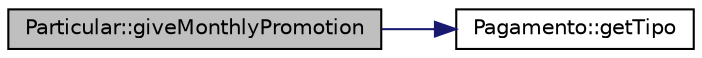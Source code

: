 digraph "Particular::giveMonthlyPromotion"
{
  edge [fontname="Helvetica",fontsize="10",labelfontname="Helvetica",labelfontsize="10"];
  node [fontname="Helvetica",fontsize="10",shape=record];
  rankdir="LR";
  Node2 [label="Particular::giveMonthlyPromotion",height=0.2,width=0.4,color="black", fillcolor="grey75", style="filled", fontcolor="black"];
  Node2 -> Node3 [color="midnightblue",fontsize="10",style="solid",fontname="Helvetica"];
  Node3 [label="Pagamento::getTipo",height=0.2,width=0.4,color="black", fillcolor="white", style="filled",URL="$class_pagamento.html#a37e269bb02697d8c10cc9a60571c4bea",tooltip="função para obter tipo de pagamento "];
}
